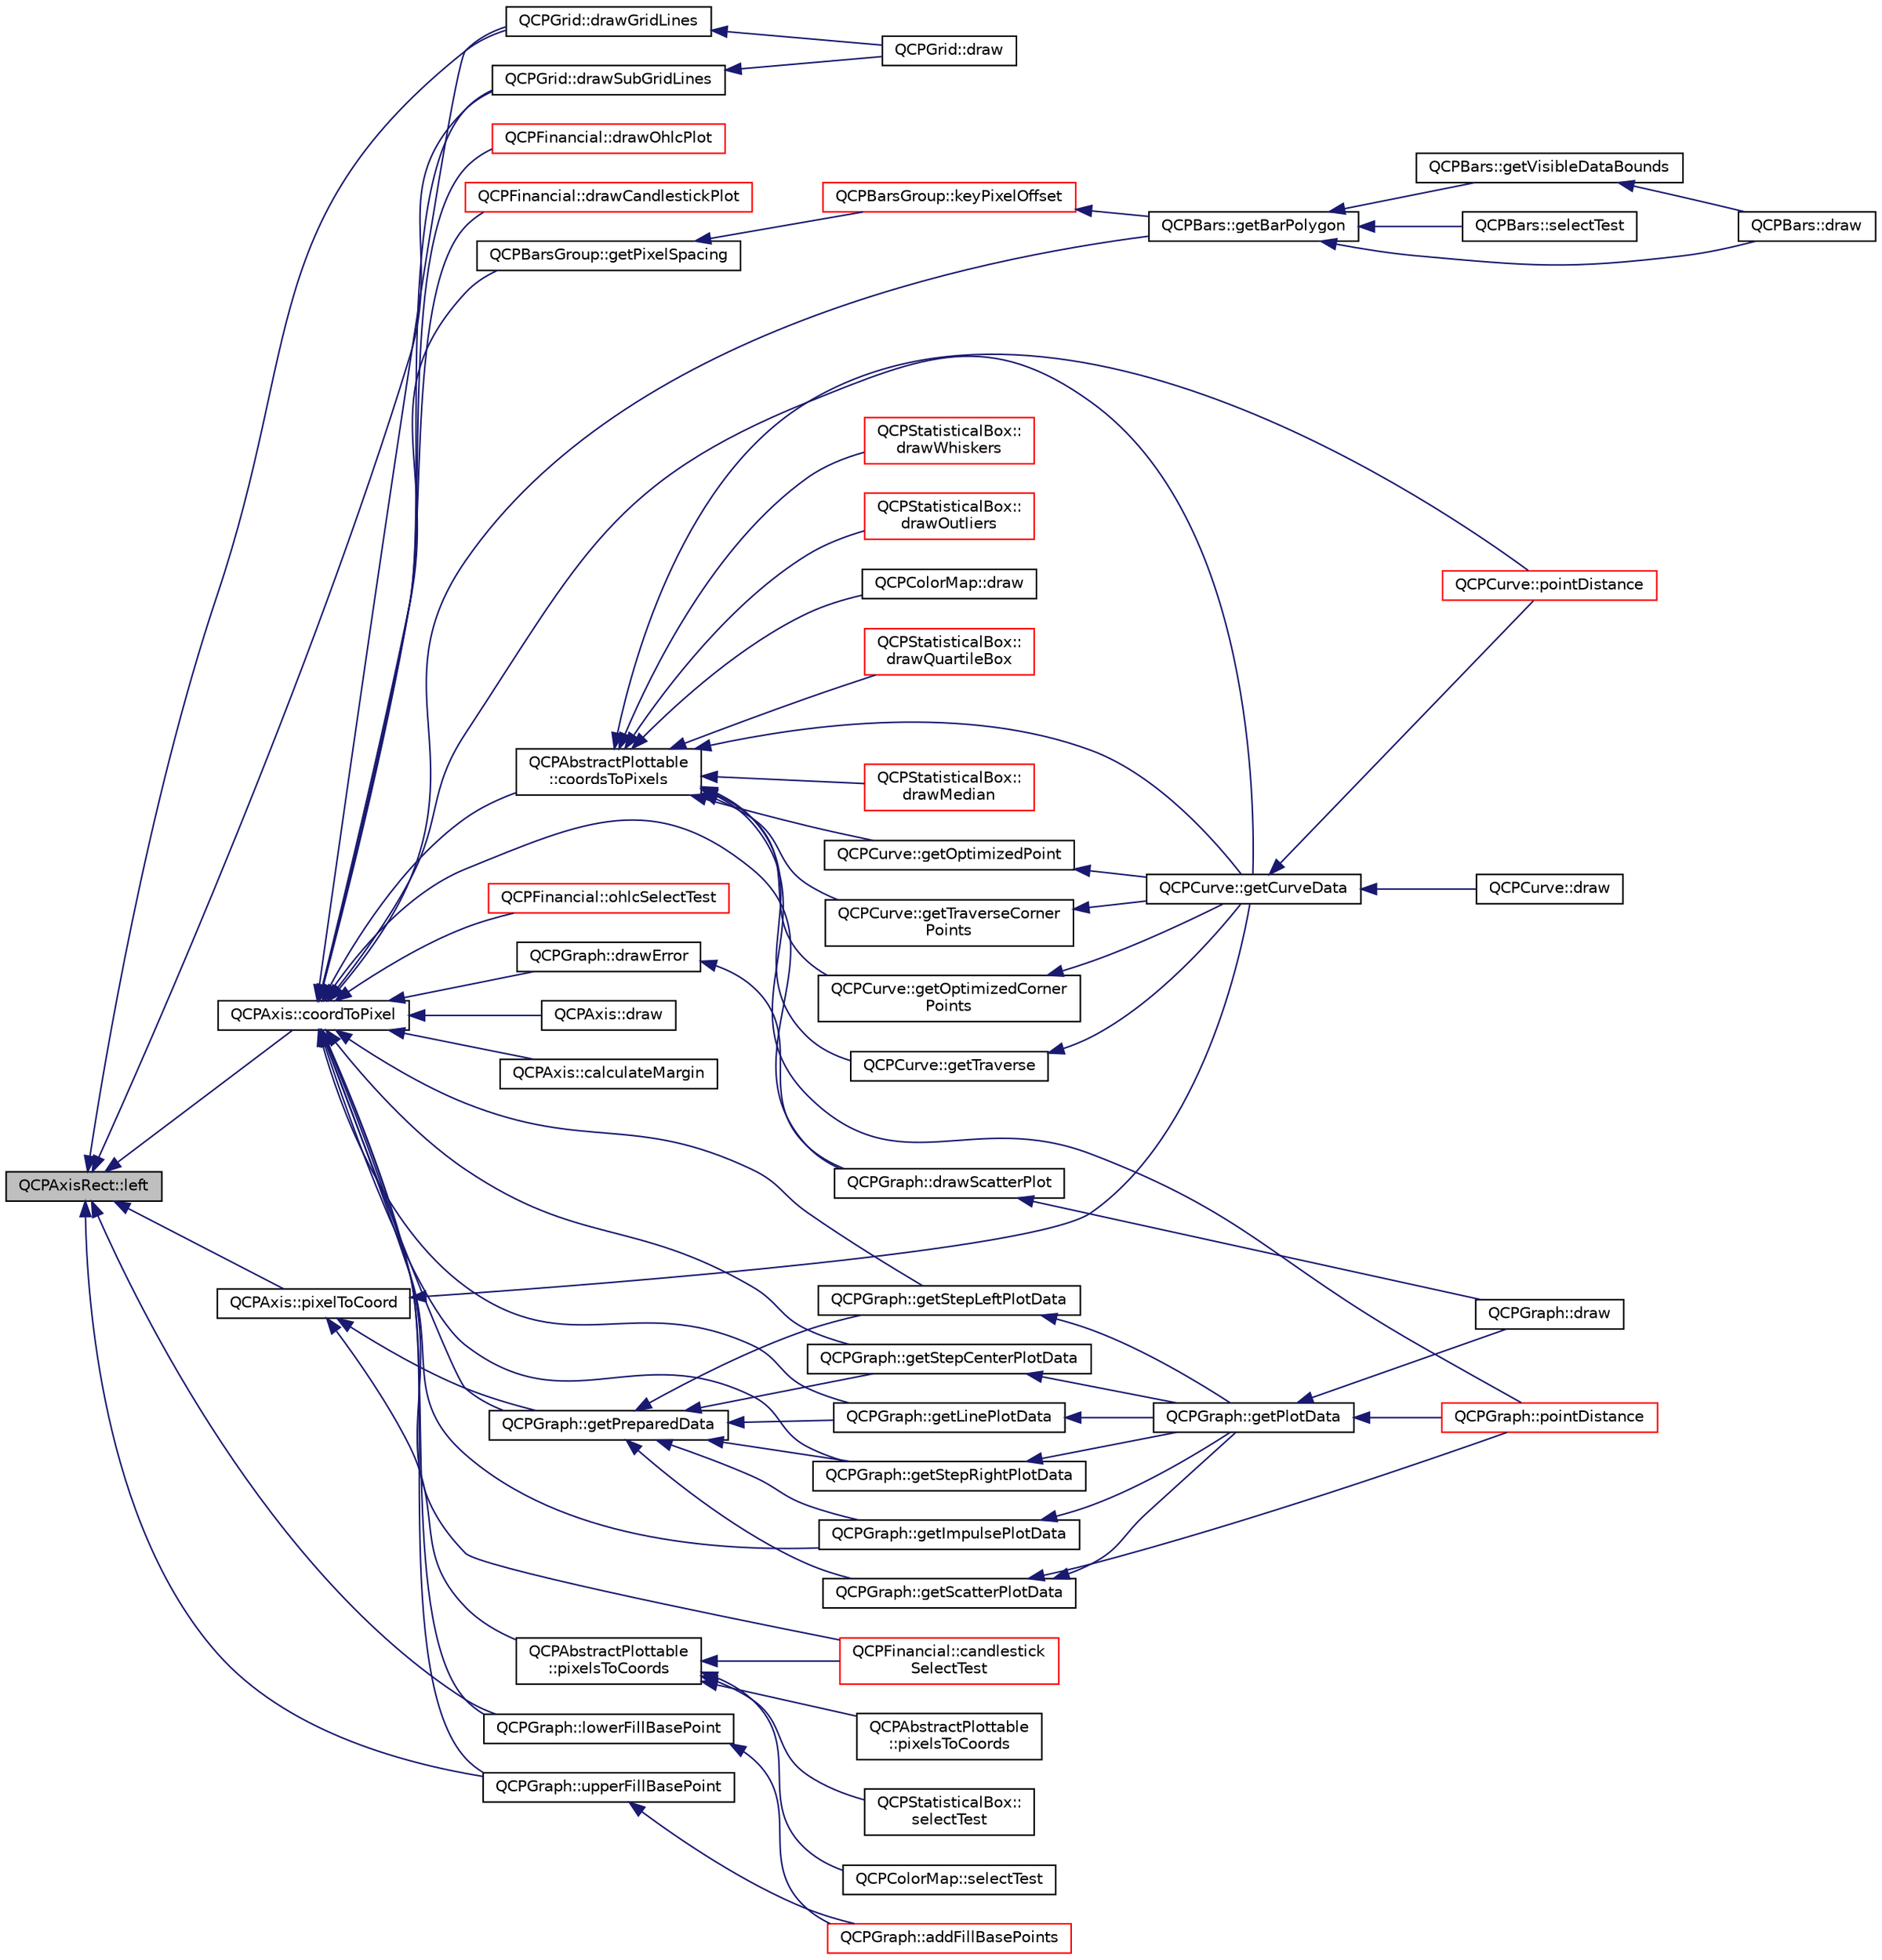 digraph "QCPAxisRect::left"
{
  edge [fontname="Helvetica",fontsize="10",labelfontname="Helvetica",labelfontsize="10"];
  node [fontname="Helvetica",fontsize="10",shape=record];
  rankdir="LR";
  Node212 [label="QCPAxisRect::left",height=0.2,width=0.4,color="black", fillcolor="grey75", style="filled", fontcolor="black"];
  Node212 -> Node213 [dir="back",color="midnightblue",fontsize="10",style="solid",fontname="Helvetica"];
  Node213 [label="QCPGrid::drawGridLines",height=0.2,width=0.4,color="black", fillcolor="white", style="filled",URL="$class_q_c_p_grid.html#aee4e95d54acabbe298d6dda0dd86c0a4"];
  Node213 -> Node214 [dir="back",color="midnightblue",fontsize="10",style="solid",fontname="Helvetica"];
  Node214 [label="QCPGrid::draw",height=0.2,width=0.4,color="black", fillcolor="white", style="filled",URL="$class_q_c_p_grid.html#ad009c23f96078616aa4f66a750974b23"];
  Node212 -> Node215 [dir="back",color="midnightblue",fontsize="10",style="solid",fontname="Helvetica"];
  Node215 [label="QCPGrid::drawSubGridLines",height=0.2,width=0.4,color="black", fillcolor="white", style="filled",URL="$class_q_c_p_grid.html#a751ce8aef815bcc9193432a30c8b6b6e"];
  Node215 -> Node214 [dir="back",color="midnightblue",fontsize="10",style="solid",fontname="Helvetica"];
  Node212 -> Node216 [dir="back",color="midnightblue",fontsize="10",style="solid",fontname="Helvetica"];
  Node216 [label="QCPAxis::pixelToCoord",height=0.2,width=0.4,color="black", fillcolor="white", style="filled",URL="$class_q_c_p_axis.html#a536ef8f624cac59b6b6fdcb495723c57"];
  Node216 -> Node217 [dir="back",color="midnightblue",fontsize="10",style="solid",fontname="Helvetica"];
  Node217 [label="QCPAbstractPlottable\l::pixelsToCoords",height=0.2,width=0.4,color="black", fillcolor="white", style="filled",URL="$class_q_c_p_abstract_plottable.html#a3903c1120ab5c27e7fa46b597ef267bd"];
  Node217 -> Node218 [dir="back",color="midnightblue",fontsize="10",style="solid",fontname="Helvetica"];
  Node218 [label="QCPAbstractPlottable\l::pixelsToCoords",height=0.2,width=0.4,color="black", fillcolor="white", style="filled",URL="$class_q_c_p_abstract_plottable.html#a28d32c0062b9450847851ffdee1c5f69"];
  Node217 -> Node219 [dir="back",color="midnightblue",fontsize="10",style="solid",fontname="Helvetica"];
  Node219 [label="QCPStatisticalBox::\lselectTest",height=0.2,width=0.4,color="black", fillcolor="white", style="filled",URL="$class_q_c_p_statistical_box.html#a0153ac16326b94450afbca208e3f9961"];
  Node217 -> Node220 [dir="back",color="midnightblue",fontsize="10",style="solid",fontname="Helvetica"];
  Node220 [label="QCPColorMap::selectTest",height=0.2,width=0.4,color="black", fillcolor="white", style="filled",URL="$class_q_c_p_color_map.html#aba91ea58b489031157ecb777fe79e309"];
  Node217 -> Node221 [dir="back",color="midnightblue",fontsize="10",style="solid",fontname="Helvetica"];
  Node221 [label="QCPFinancial::candlestick\lSelectTest",height=0.2,width=0.4,color="red", fillcolor="white", style="filled",URL="$class_q_c_p_financial.html#a6fa1e18f18b37d3a0502b97d864a6d15"];
  Node216 -> Node223 [dir="back",color="midnightblue",fontsize="10",style="solid",fontname="Helvetica"];
  Node223 [label="QCPGraph::getPreparedData",height=0.2,width=0.4,color="black", fillcolor="white", style="filled",URL="$class_q_c_p_graph.html#ae853c297da9d21b6720d2d1c3b0121bf"];
  Node223 -> Node224 [dir="back",color="midnightblue",fontsize="10",style="solid",fontname="Helvetica"];
  Node224 [label="QCPGraph::getScatterPlotData",height=0.2,width=0.4,color="black", fillcolor="white", style="filled",URL="$class_q_c_p_graph.html#a6ea929da420e6c104998060d19740ed6"];
  Node224 -> Node225 [dir="back",color="midnightblue",fontsize="10",style="solid",fontname="Helvetica"];
  Node225 [label="QCPGraph::getPlotData",height=0.2,width=0.4,color="black", fillcolor="white", style="filled",URL="$class_q_c_p_graph.html#a5ec495f97b8185ba9712430cb1558f52"];
  Node225 -> Node226 [dir="back",color="midnightblue",fontsize="10",style="solid",fontname="Helvetica"];
  Node226 [label="QCPGraph::draw",height=0.2,width=0.4,color="black", fillcolor="white", style="filled",URL="$class_q_c_p_graph.html#a659218cc62c2a7786213d9dd429c1c8d"];
  Node225 -> Node227 [dir="back",color="midnightblue",fontsize="10",style="solid",fontname="Helvetica"];
  Node227 [label="QCPGraph::pointDistance",height=0.2,width=0.4,color="red", fillcolor="white", style="filled",URL="$class_q_c_p_graph.html#a96146099a5e68f49c7326a765f768da2"];
  Node224 -> Node227 [dir="back",color="midnightblue",fontsize="10",style="solid",fontname="Helvetica"];
  Node223 -> Node229 [dir="back",color="midnightblue",fontsize="10",style="solid",fontname="Helvetica"];
  Node229 [label="QCPGraph::getLinePlotData",height=0.2,width=0.4,color="black", fillcolor="white", style="filled",URL="$class_q_c_p_graph.html#a77314984a7af578a66e939db0db48556"];
  Node229 -> Node225 [dir="back",color="midnightblue",fontsize="10",style="solid",fontname="Helvetica"];
  Node223 -> Node230 [dir="back",color="midnightblue",fontsize="10",style="solid",fontname="Helvetica"];
  Node230 [label="QCPGraph::getStepLeftPlotData",height=0.2,width=0.4,color="black", fillcolor="white", style="filled",URL="$class_q_c_p_graph.html#a8f8ae9cb4aa312c2085c3f6f298f19d4"];
  Node230 -> Node225 [dir="back",color="midnightblue",fontsize="10",style="solid",fontname="Helvetica"];
  Node223 -> Node231 [dir="back",color="midnightblue",fontsize="10",style="solid",fontname="Helvetica"];
  Node231 [label="QCPGraph::getStepRightPlotData",height=0.2,width=0.4,color="black", fillcolor="white", style="filled",URL="$class_q_c_p_graph.html#a59fecb135f47db10e14d75018210bf80"];
  Node231 -> Node225 [dir="back",color="midnightblue",fontsize="10",style="solid",fontname="Helvetica"];
  Node223 -> Node232 [dir="back",color="midnightblue",fontsize="10",style="solid",fontname="Helvetica"];
  Node232 [label="QCPGraph::getStepCenterPlotData",height=0.2,width=0.4,color="black", fillcolor="white", style="filled",URL="$class_q_c_p_graph.html#ab860d67ecc7e2d7253ab1f19032958c2"];
  Node232 -> Node225 [dir="back",color="midnightblue",fontsize="10",style="solid",fontname="Helvetica"];
  Node223 -> Node233 [dir="back",color="midnightblue",fontsize="10",style="solid",fontname="Helvetica"];
  Node233 [label="QCPGraph::getImpulsePlotData",height=0.2,width=0.4,color="black", fillcolor="white", style="filled",URL="$class_q_c_p_graph.html#aae73c001a78cbe54e55e6779d7a70957"];
  Node233 -> Node225 [dir="back",color="midnightblue",fontsize="10",style="solid",fontname="Helvetica"];
  Node216 -> Node234 [dir="back",color="midnightblue",fontsize="10",style="solid",fontname="Helvetica"];
  Node234 [label="QCPCurve::getCurveData",height=0.2,width=0.4,color="black", fillcolor="white", style="filled",URL="$class_q_c_p_curve.html#a3ca9d2c315c643f732cc85e20d18b551"];
  Node234 -> Node235 [dir="back",color="midnightblue",fontsize="10",style="solid",fontname="Helvetica"];
  Node235 [label="QCPCurve::draw",height=0.2,width=0.4,color="black", fillcolor="white", style="filled",URL="$class_q_c_p_curve.html#a2361302d2fc6ec669849bd3bca00c4b2"];
  Node234 -> Node236 [dir="back",color="midnightblue",fontsize="10",style="solid",fontname="Helvetica"];
  Node236 [label="QCPCurve::pointDistance",height=0.2,width=0.4,color="red", fillcolor="white", style="filled",URL="$class_q_c_p_curve.html#adc3ab8051946f9097cdf7c0707ef1a25"];
  Node212 -> Node238 [dir="back",color="midnightblue",fontsize="10",style="solid",fontname="Helvetica"];
  Node238 [label="QCPAxis::coordToPixel",height=0.2,width=0.4,color="black", fillcolor="white", style="filled",URL="$class_q_c_p_axis.html#af15d1b3a7f7e9b53d759d3ccff1fe4b4"];
  Node238 -> Node213 [dir="back",color="midnightblue",fontsize="10",style="solid",fontname="Helvetica"];
  Node238 -> Node215 [dir="back",color="midnightblue",fontsize="10",style="solid",fontname="Helvetica"];
  Node238 -> Node239 [dir="back",color="midnightblue",fontsize="10",style="solid",fontname="Helvetica"];
  Node239 [label="QCPAxis::draw",height=0.2,width=0.4,color="black", fillcolor="white", style="filled",URL="$class_q_c_p_axis.html#a258b1e783eda5cd14ec5552c696a424e"];
  Node238 -> Node240 [dir="back",color="midnightblue",fontsize="10",style="solid",fontname="Helvetica"];
  Node240 [label="QCPAxis::calculateMargin",height=0.2,width=0.4,color="black", fillcolor="white", style="filled",URL="$class_q_c_p_axis.html#a47bdb0a55de6759489ee47665199aebb"];
  Node238 -> Node241 [dir="back",color="midnightblue",fontsize="10",style="solid",fontname="Helvetica"];
  Node241 [label="QCPAbstractPlottable\l::coordsToPixels",height=0.2,width=0.4,color="black", fillcolor="white", style="filled",URL="$class_q_c_p_abstract_plottable.html#a7ad84a36472441cf1f555c5683d0da93"];
  Node241 -> Node227 [dir="back",color="midnightblue",fontsize="10",style="solid",fontname="Helvetica"];
  Node241 -> Node234 [dir="back",color="midnightblue",fontsize="10",style="solid",fontname="Helvetica"];
  Node241 -> Node242 [dir="back",color="midnightblue",fontsize="10",style="solid",fontname="Helvetica"];
  Node242 [label="QCPCurve::getOptimizedPoint",height=0.2,width=0.4,color="black", fillcolor="white", style="filled",URL="$class_q_c_p_curve.html#ae729c9aef90af9b7463c379cb88459f6"];
  Node242 -> Node234 [dir="back",color="midnightblue",fontsize="10",style="solid",fontname="Helvetica"];
  Node241 -> Node243 [dir="back",color="midnightblue",fontsize="10",style="solid",fontname="Helvetica"];
  Node243 [label="QCPCurve::getOptimizedCorner\lPoints",height=0.2,width=0.4,color="black", fillcolor="white", style="filled",URL="$class_q_c_p_curve.html#a2f1455455d71de9ef9190c50a90f0abc"];
  Node243 -> Node234 [dir="back",color="midnightblue",fontsize="10",style="solid",fontname="Helvetica"];
  Node241 -> Node244 [dir="back",color="midnightblue",fontsize="10",style="solid",fontname="Helvetica"];
  Node244 [label="QCPCurve::getTraverse",height=0.2,width=0.4,color="black", fillcolor="white", style="filled",URL="$class_q_c_p_curve.html#a82a78dffde71e7b9c40217fa7e381057"];
  Node244 -> Node234 [dir="back",color="midnightblue",fontsize="10",style="solid",fontname="Helvetica"];
  Node241 -> Node245 [dir="back",color="midnightblue",fontsize="10",style="solid",fontname="Helvetica"];
  Node245 [label="QCPCurve::getTraverseCorner\lPoints",height=0.2,width=0.4,color="black", fillcolor="white", style="filled",URL="$class_q_c_p_curve.html#a592d6e3dbd42cb8cea35eda889ece1b1"];
  Node245 -> Node234 [dir="back",color="midnightblue",fontsize="10",style="solid",fontname="Helvetica"];
  Node241 -> Node236 [dir="back",color="midnightblue",fontsize="10",style="solid",fontname="Helvetica"];
  Node241 -> Node246 [dir="back",color="midnightblue",fontsize="10",style="solid",fontname="Helvetica"];
  Node246 [label="QCPStatisticalBox::\ldrawQuartileBox",height=0.2,width=0.4,color="red", fillcolor="white", style="filled",URL="$class_q_c_p_statistical_box.html#a699ede353d6a7207d9fb36dd3aabf348"];
  Node241 -> Node248 [dir="back",color="midnightblue",fontsize="10",style="solid",fontname="Helvetica"];
  Node248 [label="QCPStatisticalBox::\ldrawMedian",height=0.2,width=0.4,color="red", fillcolor="white", style="filled",URL="$class_q_c_p_statistical_box.html#a642b90dd4ab5ab6e16188a9230401bcc"];
  Node241 -> Node249 [dir="back",color="midnightblue",fontsize="10",style="solid",fontname="Helvetica"];
  Node249 [label="QCPStatisticalBox::\ldrawWhiskers",height=0.2,width=0.4,color="red", fillcolor="white", style="filled",URL="$class_q_c_p_statistical_box.html#ae64401aa18b9c45d4d33f9b46cf4bbd0"];
  Node241 -> Node250 [dir="back",color="midnightblue",fontsize="10",style="solid",fontname="Helvetica"];
  Node250 [label="QCPStatisticalBox::\ldrawOutliers",height=0.2,width=0.4,color="red", fillcolor="white", style="filled",URL="$class_q_c_p_statistical_box.html#a8550e16af27b4e05d92bb337fb34324f"];
  Node241 -> Node251 [dir="back",color="midnightblue",fontsize="10",style="solid",fontname="Helvetica"];
  Node251 [label="QCPColorMap::draw",height=0.2,width=0.4,color="black", fillcolor="white", style="filled",URL="$class_q_c_p_color_map.html#a3b0f45a3177be9522d5e9b8cd8ae122d"];
  Node238 -> Node229 [dir="back",color="midnightblue",fontsize="10",style="solid",fontname="Helvetica"];
  Node238 -> Node230 [dir="back",color="midnightblue",fontsize="10",style="solid",fontname="Helvetica"];
  Node238 -> Node231 [dir="back",color="midnightblue",fontsize="10",style="solid",fontname="Helvetica"];
  Node238 -> Node232 [dir="back",color="midnightblue",fontsize="10",style="solid",fontname="Helvetica"];
  Node238 -> Node233 [dir="back",color="midnightblue",fontsize="10",style="solid",fontname="Helvetica"];
  Node238 -> Node252 [dir="back",color="midnightblue",fontsize="10",style="solid",fontname="Helvetica"];
  Node252 [label="QCPGraph::drawScatterPlot",height=0.2,width=0.4,color="black", fillcolor="white", style="filled",URL="$class_q_c_p_graph.html#ae1f3edd5eb41aa5782e61673488fd3e0"];
  Node252 -> Node226 [dir="back",color="midnightblue",fontsize="10",style="solid",fontname="Helvetica"];
  Node238 -> Node223 [dir="back",color="midnightblue",fontsize="10",style="solid",fontname="Helvetica"];
  Node238 -> Node253 [dir="back",color="midnightblue",fontsize="10",style="solid",fontname="Helvetica"];
  Node253 [label="QCPGraph::drawError",height=0.2,width=0.4,color="black", fillcolor="white", style="filled",URL="$class_q_c_p_graph.html#ab51aeba7e9d29754e58852cfad3436cc"];
  Node253 -> Node252 [dir="back",color="midnightblue",fontsize="10",style="solid",fontname="Helvetica"];
  Node238 -> Node254 [dir="back",color="midnightblue",fontsize="10",style="solid",fontname="Helvetica"];
  Node254 [label="QCPGraph::lowerFillBasePoint",height=0.2,width=0.4,color="black", fillcolor="white", style="filled",URL="$class_q_c_p_graph.html#ace7c17a07e9aa824853e469816a5aa1c"];
  Node254 -> Node255 [dir="back",color="midnightblue",fontsize="10",style="solid",fontname="Helvetica"];
  Node255 [label="QCPGraph::addFillBasePoints",height=0.2,width=0.4,color="red", fillcolor="white", style="filled",URL="$class_q_c_p_graph.html#a8e517dcd3baba1b41daed0248841c092"];
  Node238 -> Node257 [dir="back",color="midnightblue",fontsize="10",style="solid",fontname="Helvetica"];
  Node257 [label="QCPGraph::upperFillBasePoint",height=0.2,width=0.4,color="black", fillcolor="white", style="filled",URL="$class_q_c_p_graph.html#a7a255fc7260d96ed6f9d972839941f93"];
  Node257 -> Node255 [dir="back",color="midnightblue",fontsize="10",style="solid",fontname="Helvetica"];
  Node238 -> Node234 [dir="back",color="midnightblue",fontsize="10",style="solid",fontname="Helvetica"];
  Node238 -> Node258 [dir="back",color="midnightblue",fontsize="10",style="solid",fontname="Helvetica"];
  Node258 [label="QCPBarsGroup::getPixelSpacing",height=0.2,width=0.4,color="black", fillcolor="white", style="filled",URL="$class_q_c_p_bars_group.html#a0beccd41bc3841a4c5b284823bc7d2de"];
  Node258 -> Node259 [dir="back",color="midnightblue",fontsize="10",style="solid",fontname="Helvetica"];
  Node259 [label="QCPBarsGroup::keyPixelOffset",height=0.2,width=0.4,color="red", fillcolor="white", style="filled",URL="$class_q_c_p_bars_group.html#a8e2ca6002e7bab49670144d048a2bcc9"];
  Node259 -> Node260 [dir="back",color="midnightblue",fontsize="10",style="solid",fontname="Helvetica"];
  Node260 [label="QCPBars::getBarPolygon",height=0.2,width=0.4,color="black", fillcolor="white", style="filled",URL="$class_q_c_p_bars.html#a3a4ca0069f003929284763caef1856a8"];
  Node260 -> Node261 [dir="back",color="midnightblue",fontsize="10",style="solid",fontname="Helvetica"];
  Node261 [label="QCPBars::selectTest",height=0.2,width=0.4,color="black", fillcolor="white", style="filled",URL="$class_q_c_p_bars.html#a62d66cc8eedca6bedfc1f6513164d418"];
  Node260 -> Node262 [dir="back",color="midnightblue",fontsize="10",style="solid",fontname="Helvetica"];
  Node262 [label="QCPBars::draw",height=0.2,width=0.4,color="black", fillcolor="white", style="filled",URL="$class_q_c_p_bars.html#a42b894e34dac799f90ff3700706b31df"];
  Node260 -> Node263 [dir="back",color="midnightblue",fontsize="10",style="solid",fontname="Helvetica"];
  Node263 [label="QCPBars::getVisibleDataBounds",height=0.2,width=0.4,color="black", fillcolor="white", style="filled",URL="$class_q_c_p_bars.html#adce71831920cf0426722fdd47ba34261"];
  Node263 -> Node262 [dir="back",color="midnightblue",fontsize="10",style="solid",fontname="Helvetica"];
  Node238 -> Node260 [dir="back",color="midnightblue",fontsize="10",style="solid",fontname="Helvetica"];
  Node238 -> Node265 [dir="back",color="midnightblue",fontsize="10",style="solid",fontname="Helvetica"];
  Node265 [label="QCPFinancial::drawOhlcPlot",height=0.2,width=0.4,color="red", fillcolor="white", style="filled",URL="$class_q_c_p_financial.html#a3c3007a7434e29d042c77ccf4f497e66"];
  Node238 -> Node267 [dir="back",color="midnightblue",fontsize="10",style="solid",fontname="Helvetica"];
  Node267 [label="QCPFinancial::drawCandlestickPlot",height=0.2,width=0.4,color="red", fillcolor="white", style="filled",URL="$class_q_c_p_financial.html#a71f5081da0e5ab9c40a488ad40cff122"];
  Node238 -> Node268 [dir="back",color="midnightblue",fontsize="10",style="solid",fontname="Helvetica"];
  Node268 [label="QCPFinancial::ohlcSelectTest",height=0.2,width=0.4,color="red", fillcolor="white", style="filled",URL="$class_q_c_p_financial.html#a9df2d86e6ad3b58b51798d720e0f4739"];
  Node238 -> Node221 [dir="back",color="midnightblue",fontsize="10",style="solid",fontname="Helvetica"];
  Node212 -> Node254 [dir="back",color="midnightblue",fontsize="10",style="solid",fontname="Helvetica"];
  Node212 -> Node257 [dir="back",color="midnightblue",fontsize="10",style="solid",fontname="Helvetica"];
}
